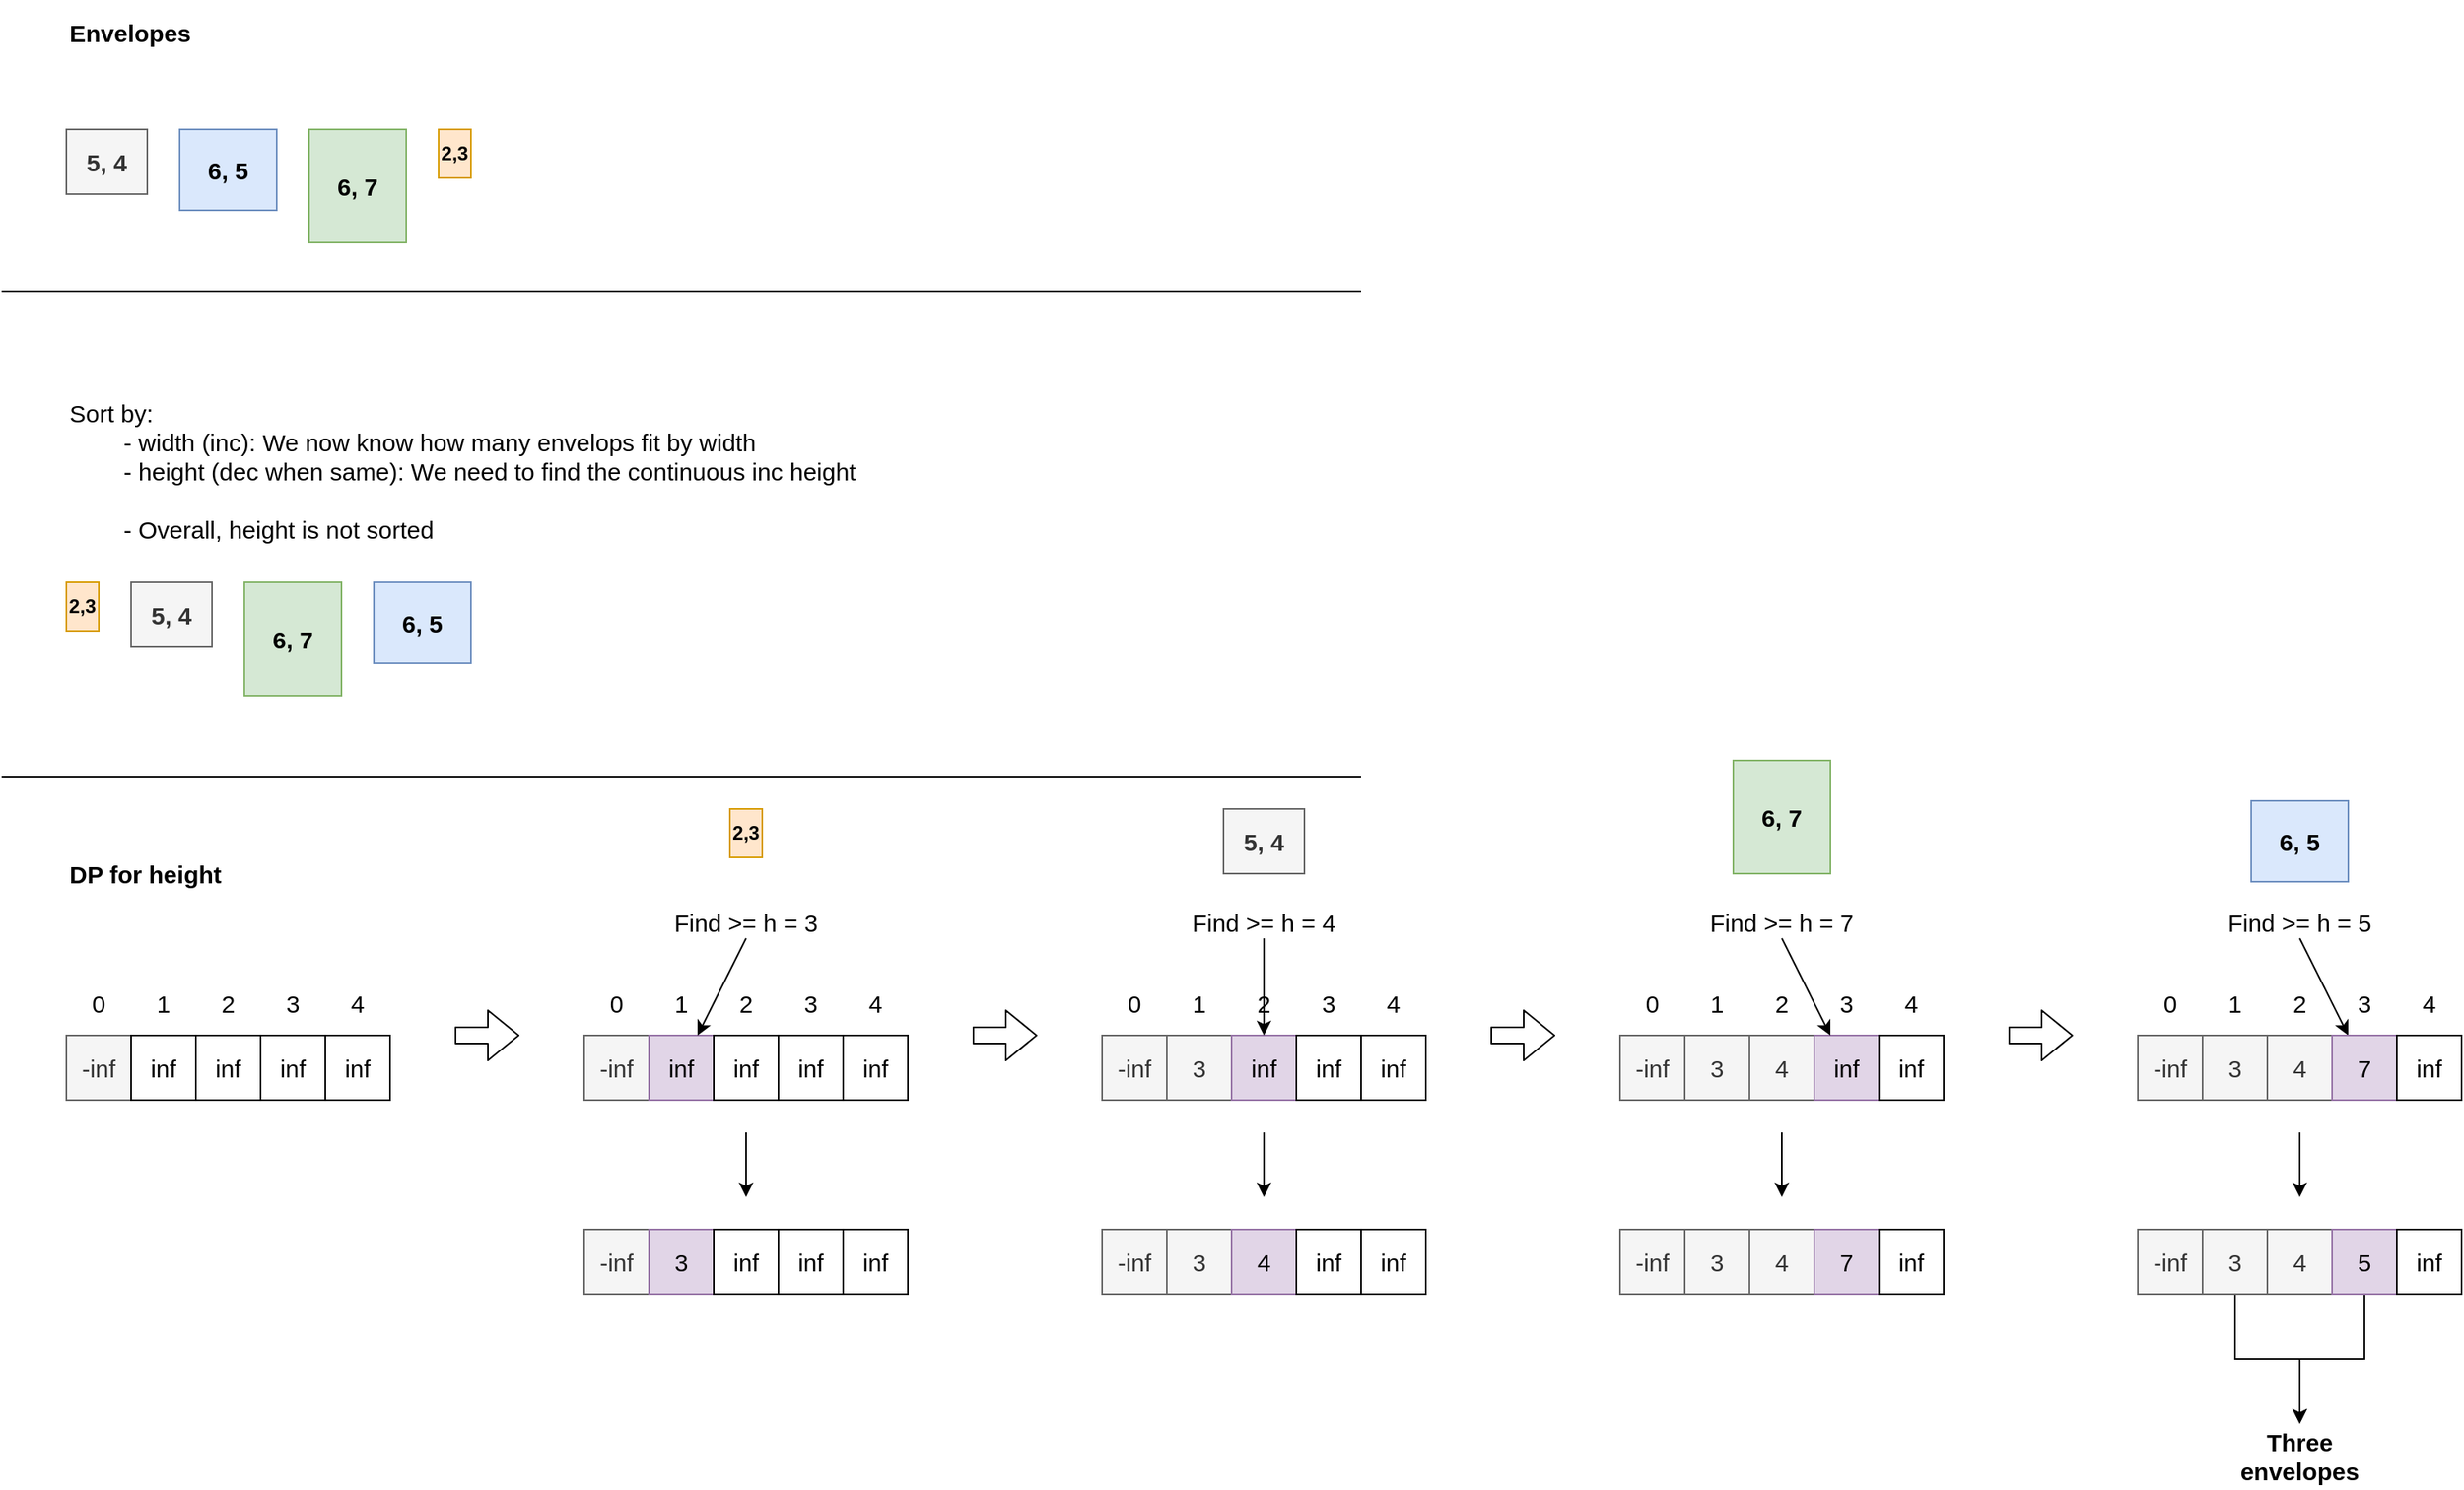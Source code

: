 <mxfile version="15.2.5" type="device" pages="2"><diagram id="iqlsFCAQa-aHsy6jB1yA" name="correct"><mxGraphModel dx="1422" dy="805" grid="1" gridSize="10" guides="1" tooltips="1" connect="1" arrows="1" fold="1" page="1" pageScale="1" pageWidth="850" pageHeight="1100" math="0" shadow="0"><root><mxCell id="0"/><mxCell id="1" parent="0"/><mxCell id="SyknE6NPu8ECZK7MGYy3-1" value="2,3" style="rounded=0;whiteSpace=wrap;html=1;fontStyle=1;fillColor=#ffe6cc;strokeColor=#d79b00;" vertex="1" parent="1"><mxGeometry x="270" y="80" width="20" height="30" as="geometry"/></mxCell><mxCell id="SyknE6NPu8ECZK7MGYy3-2" value="5, 4" style="rounded=0;whiteSpace=wrap;html=1;fontSize=15;fontStyle=1;fillColor=#f5f5f5;strokeColor=#666666;fontColor=#333333;" vertex="1" parent="1"><mxGeometry x="40" y="80" width="50" height="40" as="geometry"/></mxCell><mxCell id="SyknE6NPu8ECZK7MGYy3-3" value="6, 7" style="rounded=0;whiteSpace=wrap;html=1;fontSize=15;fontStyle=1;fillColor=#d5e8d4;strokeColor=#82b366;" vertex="1" parent="1"><mxGeometry x="190" y="80" width="60" height="70" as="geometry"/></mxCell><mxCell id="SyknE6NPu8ECZK7MGYy3-4" value="6, 5" style="rounded=0;whiteSpace=wrap;html=1;fontStyle=1;fontSize=15;fillColor=#dae8fc;strokeColor=#6c8ebf;" vertex="1" parent="1"><mxGeometry x="110" y="80" width="60" height="50" as="geometry"/></mxCell><mxCell id="SyknE6NPu8ECZK7MGYy3-5" value="Envelopes" style="text;html=1;strokeColor=none;fillColor=none;align=left;verticalAlign=middle;whiteSpace=wrap;rounded=0;fontSize=15;fontStyle=1" vertex="1" parent="1"><mxGeometry x="40" width="120" height="40" as="geometry"/></mxCell><mxCell id="SyknE6NPu8ECZK7MGYy3-7" value="2,3" style="rounded=0;whiteSpace=wrap;html=1;fontStyle=1;fillColor=#ffe6cc;strokeColor=#d79b00;" vertex="1" parent="1"><mxGeometry x="40" y="360" width="20" height="30" as="geometry"/></mxCell><mxCell id="SyknE6NPu8ECZK7MGYy3-8" value="5, 4" style="rounded=0;whiteSpace=wrap;html=1;fontSize=15;fontStyle=1;fillColor=#f5f5f5;strokeColor=#666666;fontColor=#333333;" vertex="1" parent="1"><mxGeometry x="80" y="360" width="50" height="40" as="geometry"/></mxCell><mxCell id="SyknE6NPu8ECZK7MGYy3-9" value="6, 7" style="rounded=0;whiteSpace=wrap;html=1;fontSize=15;fontStyle=1;fillColor=#d5e8d4;strokeColor=#82b366;" vertex="1" parent="1"><mxGeometry x="150" y="360" width="60" height="70" as="geometry"/></mxCell><mxCell id="SyknE6NPu8ECZK7MGYy3-10" value="6, 5" style="rounded=0;whiteSpace=wrap;html=1;fontStyle=1;fontSize=15;fillColor=#dae8fc;strokeColor=#6c8ebf;" vertex="1" parent="1"><mxGeometry x="230" y="360" width="60" height="50" as="geometry"/></mxCell><mxCell id="SyknE6NPu8ECZK7MGYy3-11" value="&lt;span style=&quot;font-weight: normal&quot;&gt;Sort by:&lt;br&gt;&lt;span style=&quot;white-space: pre&quot;&gt;&#9;&lt;/span&gt;- width (inc): We now know how many envelops fit by width&lt;br&gt;&lt;span style=&quot;white-space: pre&quot;&gt;&#9;&lt;/span&gt;- height (dec when same): We need to find the continuous inc height&lt;br&gt;&lt;br&gt;&lt;span style=&quot;white-space: pre&quot;&gt;&#9;&lt;/span&gt;- Overall, height is not sorted&lt;br&gt;&lt;/span&gt;" style="text;html=1;strokeColor=none;fillColor=none;align=left;verticalAlign=top;whiteSpace=wrap;rounded=0;fontSize=15;fontStyle=1" vertex="1" parent="1"><mxGeometry x="40" y="240" width="760" height="120" as="geometry"/></mxCell><mxCell id="SyknE6NPu8ECZK7MGYy3-12" value="-inf" style="rounded=0;whiteSpace=wrap;html=1;fontSize=15;align=center;verticalAlign=middle;fillColor=#f5f5f5;strokeColor=#666666;fontColor=#333333;" vertex="1" parent="1"><mxGeometry x="40" y="640" width="40" height="40" as="geometry"/></mxCell><mxCell id="SyknE6NPu8ECZK7MGYy3-17" value="inf" style="rounded=0;whiteSpace=wrap;html=1;fontSize=15;align=center;verticalAlign=middle;" vertex="1" parent="1"><mxGeometry x="80" y="640" width="40" height="40" as="geometry"/></mxCell><mxCell id="SyknE6NPu8ECZK7MGYy3-18" value="inf" style="rounded=0;whiteSpace=wrap;html=1;fontSize=15;align=center;verticalAlign=middle;" vertex="1" parent="1"><mxGeometry x="120" y="640" width="40" height="40" as="geometry"/></mxCell><mxCell id="SyknE6NPu8ECZK7MGYy3-19" value="inf" style="rounded=0;whiteSpace=wrap;html=1;fontSize=15;align=center;verticalAlign=middle;" vertex="1" parent="1"><mxGeometry x="160" y="640" width="40" height="40" as="geometry"/></mxCell><mxCell id="SyknE6NPu8ECZK7MGYy3-20" value="inf" style="rounded=0;whiteSpace=wrap;html=1;fontSize=15;align=center;verticalAlign=middle;" vertex="1" parent="1"><mxGeometry x="200" y="640" width="40" height="40" as="geometry"/></mxCell><mxCell id="SyknE6NPu8ECZK7MGYy3-21" value="0" style="text;html=1;strokeColor=none;fillColor=none;align=center;verticalAlign=middle;whiteSpace=wrap;rounded=0;fontSize=15;" vertex="1" parent="1"><mxGeometry x="40" y="600" width="40" height="40" as="geometry"/></mxCell><mxCell id="SyknE6NPu8ECZK7MGYy3-22" value="1" style="text;html=1;strokeColor=none;fillColor=none;align=center;verticalAlign=middle;whiteSpace=wrap;rounded=0;fontSize=15;" vertex="1" parent="1"><mxGeometry x="80" y="600" width="40" height="40" as="geometry"/></mxCell><mxCell id="SyknE6NPu8ECZK7MGYy3-23" value="2" style="text;html=1;strokeColor=none;fillColor=none;align=center;verticalAlign=middle;whiteSpace=wrap;rounded=0;fontSize=15;" vertex="1" parent="1"><mxGeometry x="120" y="600" width="40" height="40" as="geometry"/></mxCell><mxCell id="SyknE6NPu8ECZK7MGYy3-24" value="3" style="text;html=1;strokeColor=none;fillColor=none;align=center;verticalAlign=middle;whiteSpace=wrap;rounded=0;fontSize=15;" vertex="1" parent="1"><mxGeometry x="160" y="600" width="40" height="40" as="geometry"/></mxCell><mxCell id="SyknE6NPu8ECZK7MGYy3-25" value="4" style="text;html=1;strokeColor=none;fillColor=none;align=center;verticalAlign=middle;whiteSpace=wrap;rounded=0;fontSize=15;" vertex="1" parent="1"><mxGeometry x="200" y="600" width="40" height="40" as="geometry"/></mxCell><mxCell id="SyknE6NPu8ECZK7MGYy3-26" value="DP for height" style="text;html=1;strokeColor=none;fillColor=none;align=left;verticalAlign=middle;whiteSpace=wrap;rounded=0;fontSize=15;fontStyle=1" vertex="1" parent="1"><mxGeometry x="40" y="520" width="120" height="40" as="geometry"/></mxCell><mxCell id="SyknE6NPu8ECZK7MGYy3-27" value="" style="endArrow=none;html=1;fontSize=15;" edge="1" parent="1"><mxGeometry width="50" height="50" relative="1" as="geometry"><mxPoint y="180" as="sourcePoint"/><mxPoint x="840" y="180" as="targetPoint"/></mxGeometry></mxCell><mxCell id="SyknE6NPu8ECZK7MGYy3-28" value="" style="endArrow=none;html=1;fontSize=15;" edge="1" parent="1"><mxGeometry width="50" height="50" relative="1" as="geometry"><mxPoint y="480" as="sourcePoint"/><mxPoint x="840" y="480" as="targetPoint"/></mxGeometry></mxCell><mxCell id="SyknE6NPu8ECZK7MGYy3-29" value="" style="shape=flexArrow;endArrow=classic;html=1;fontSize=15;" edge="1" parent="1"><mxGeometry width="50" height="50" relative="1" as="geometry"><mxPoint x="280" y="640" as="sourcePoint"/><mxPoint x="320" y="640" as="targetPoint"/></mxGeometry></mxCell><mxCell id="SyknE6NPu8ECZK7MGYy3-30" value="-inf" style="rounded=0;whiteSpace=wrap;html=1;fontSize=15;align=center;verticalAlign=middle;fillColor=#f5f5f5;strokeColor=#666666;fontColor=#333333;" vertex="1" parent="1"><mxGeometry x="360" y="640" width="40" height="40" as="geometry"/></mxCell><mxCell id="SyknE6NPu8ECZK7MGYy3-31" value="inf" style="rounded=0;whiteSpace=wrap;html=1;fontSize=15;align=center;verticalAlign=middle;fillColor=#e1d5e7;strokeColor=#9673a6;" vertex="1" parent="1"><mxGeometry x="400" y="640" width="40" height="40" as="geometry"/></mxCell><mxCell id="SyknE6NPu8ECZK7MGYy3-32" value="inf" style="rounded=0;whiteSpace=wrap;html=1;fontSize=15;align=center;verticalAlign=middle;" vertex="1" parent="1"><mxGeometry x="440" y="640" width="40" height="40" as="geometry"/></mxCell><mxCell id="SyknE6NPu8ECZK7MGYy3-33" value="inf" style="rounded=0;whiteSpace=wrap;html=1;fontSize=15;align=center;verticalAlign=middle;" vertex="1" parent="1"><mxGeometry x="480" y="640" width="40" height="40" as="geometry"/></mxCell><mxCell id="SyknE6NPu8ECZK7MGYy3-34" value="inf" style="rounded=0;whiteSpace=wrap;html=1;fontSize=15;align=center;verticalAlign=middle;" vertex="1" parent="1"><mxGeometry x="520" y="640" width="40" height="40" as="geometry"/></mxCell><mxCell id="SyknE6NPu8ECZK7MGYy3-35" value="0" style="text;html=1;strokeColor=none;fillColor=none;align=center;verticalAlign=middle;whiteSpace=wrap;rounded=0;fontSize=15;" vertex="1" parent="1"><mxGeometry x="360" y="600" width="40" height="40" as="geometry"/></mxCell><mxCell id="SyknE6NPu8ECZK7MGYy3-36" value="1" style="text;html=1;strokeColor=none;fillColor=none;align=center;verticalAlign=middle;whiteSpace=wrap;rounded=0;fontSize=15;" vertex="1" parent="1"><mxGeometry x="400" y="600" width="40" height="40" as="geometry"/></mxCell><mxCell id="SyknE6NPu8ECZK7MGYy3-37" value="2" style="text;html=1;strokeColor=none;fillColor=none;align=center;verticalAlign=middle;whiteSpace=wrap;rounded=0;fontSize=15;" vertex="1" parent="1"><mxGeometry x="440" y="600" width="40" height="40" as="geometry"/></mxCell><mxCell id="SyknE6NPu8ECZK7MGYy3-38" value="3" style="text;html=1;strokeColor=none;fillColor=none;align=center;verticalAlign=middle;whiteSpace=wrap;rounded=0;fontSize=15;" vertex="1" parent="1"><mxGeometry x="480" y="600" width="40" height="40" as="geometry"/></mxCell><mxCell id="SyknE6NPu8ECZK7MGYy3-39" value="4" style="text;html=1;strokeColor=none;fillColor=none;align=center;verticalAlign=middle;whiteSpace=wrap;rounded=0;fontSize=15;" vertex="1" parent="1"><mxGeometry x="520" y="600" width="40" height="40" as="geometry"/></mxCell><mxCell id="SyknE6NPu8ECZK7MGYy3-40" value="2,3" style="rounded=0;whiteSpace=wrap;html=1;fontStyle=1;fillColor=#ffe6cc;strokeColor=#d79b00;" vertex="1" parent="1"><mxGeometry x="450" y="500" width="20" height="30" as="geometry"/></mxCell><mxCell id="SyknE6NPu8ECZK7MGYy3-41" value="Find &amp;gt;= h = 3" style="text;html=1;strokeColor=none;fillColor=none;align=center;verticalAlign=middle;whiteSpace=wrap;rounded=0;fontSize=15;" vertex="1" parent="1"><mxGeometry x="400" y="560" width="120" height="20" as="geometry"/></mxCell><mxCell id="SyknE6NPu8ECZK7MGYy3-42" value="" style="endArrow=classic;html=1;fontSize=15;exitX=0.5;exitY=1;exitDx=0;exitDy=0;" edge="1" parent="1" source="SyknE6NPu8ECZK7MGYy3-41" target="SyknE6NPu8ECZK7MGYy3-31"><mxGeometry width="50" height="50" relative="1" as="geometry"><mxPoint x="560" y="570" as="sourcePoint"/><mxPoint x="610" y="520" as="targetPoint"/></mxGeometry></mxCell><mxCell id="SyknE6NPu8ECZK7MGYy3-43" value="" style="shape=flexArrow;endArrow=classic;html=1;fontSize=15;" edge="1" parent="1"><mxGeometry width="50" height="50" relative="1" as="geometry"><mxPoint x="600" y="640" as="sourcePoint"/><mxPoint x="640" y="640" as="targetPoint"/></mxGeometry></mxCell><mxCell id="SyknE6NPu8ECZK7MGYy3-44" value="-inf" style="rounded=0;whiteSpace=wrap;html=1;fontSize=15;align=center;verticalAlign=middle;fillColor=#f5f5f5;strokeColor=#666666;fontColor=#333333;" vertex="1" parent="1"><mxGeometry x="680" y="640" width="40" height="40" as="geometry"/></mxCell><mxCell id="SyknE6NPu8ECZK7MGYy3-45" value="3" style="rounded=0;whiteSpace=wrap;html=1;fontSize=15;align=center;verticalAlign=middle;fillColor=#f5f5f5;strokeColor=#666666;fontColor=#333333;" vertex="1" parent="1"><mxGeometry x="720" y="640" width="40" height="40" as="geometry"/></mxCell><mxCell id="SyknE6NPu8ECZK7MGYy3-46" value="inf" style="rounded=0;whiteSpace=wrap;html=1;fontSize=15;align=center;verticalAlign=middle;fillColor=#e1d5e7;strokeColor=#9673a6;" vertex="1" parent="1"><mxGeometry x="760" y="640" width="40" height="40" as="geometry"/></mxCell><mxCell id="SyknE6NPu8ECZK7MGYy3-47" value="inf" style="rounded=0;whiteSpace=wrap;html=1;fontSize=15;align=center;verticalAlign=middle;" vertex="1" parent="1"><mxGeometry x="800" y="640" width="40" height="40" as="geometry"/></mxCell><mxCell id="SyknE6NPu8ECZK7MGYy3-48" value="inf" style="rounded=0;whiteSpace=wrap;html=1;fontSize=15;align=center;verticalAlign=middle;" vertex="1" parent="1"><mxGeometry x="840" y="640" width="40" height="40" as="geometry"/></mxCell><mxCell id="SyknE6NPu8ECZK7MGYy3-49" value="0" style="text;html=1;strokeColor=none;fillColor=none;align=center;verticalAlign=middle;whiteSpace=wrap;rounded=0;fontSize=15;" vertex="1" parent="1"><mxGeometry x="680" y="600" width="40" height="40" as="geometry"/></mxCell><mxCell id="SyknE6NPu8ECZK7MGYy3-50" value="1" style="text;html=1;strokeColor=none;fillColor=none;align=center;verticalAlign=middle;whiteSpace=wrap;rounded=0;fontSize=15;" vertex="1" parent="1"><mxGeometry x="720" y="600" width="40" height="40" as="geometry"/></mxCell><mxCell id="SyknE6NPu8ECZK7MGYy3-51" value="2" style="text;html=1;strokeColor=none;fillColor=none;align=center;verticalAlign=middle;whiteSpace=wrap;rounded=0;fontSize=15;" vertex="1" parent="1"><mxGeometry x="760" y="600" width="40" height="40" as="geometry"/></mxCell><mxCell id="SyknE6NPu8ECZK7MGYy3-52" value="3" style="text;html=1;strokeColor=none;fillColor=none;align=center;verticalAlign=middle;whiteSpace=wrap;rounded=0;fontSize=15;" vertex="1" parent="1"><mxGeometry x="800" y="600" width="40" height="40" as="geometry"/></mxCell><mxCell id="SyknE6NPu8ECZK7MGYy3-53" value="4" style="text;html=1;strokeColor=none;fillColor=none;align=center;verticalAlign=middle;whiteSpace=wrap;rounded=0;fontSize=15;" vertex="1" parent="1"><mxGeometry x="840" y="600" width="40" height="40" as="geometry"/></mxCell><mxCell id="SyknE6NPu8ECZK7MGYy3-55" value="Find &amp;gt;= h = 4" style="text;html=1;strokeColor=none;fillColor=none;align=center;verticalAlign=middle;whiteSpace=wrap;rounded=0;fontSize=15;" vertex="1" parent="1"><mxGeometry x="720" y="560" width="120" height="20" as="geometry"/></mxCell><mxCell id="SyknE6NPu8ECZK7MGYy3-56" value="" style="endArrow=classic;html=1;fontSize=15;exitX=0.5;exitY=1;exitDx=0;exitDy=0;" edge="1" parent="1" source="SyknE6NPu8ECZK7MGYy3-55" target="SyknE6NPu8ECZK7MGYy3-46"><mxGeometry width="50" height="50" relative="1" as="geometry"><mxPoint x="880" y="570" as="sourcePoint"/><mxPoint x="930" y="520" as="targetPoint"/></mxGeometry></mxCell><mxCell id="SyknE6NPu8ECZK7MGYy3-57" value="5, 4" style="rounded=0;whiteSpace=wrap;html=1;fontSize=15;fontStyle=1;fillColor=#f5f5f5;strokeColor=#666666;fontColor=#333333;" vertex="1" parent="1"><mxGeometry x="755" y="500" width="50" height="40" as="geometry"/></mxCell><mxCell id="SyknE6NPu8ECZK7MGYy3-58" value="-inf" style="rounded=0;whiteSpace=wrap;html=1;fontSize=15;align=center;verticalAlign=middle;fillColor=#f5f5f5;strokeColor=#666666;fontColor=#333333;" vertex="1" parent="1"><mxGeometry x="360" y="760" width="40" height="40" as="geometry"/></mxCell><mxCell id="SyknE6NPu8ECZK7MGYy3-59" value="3" style="rounded=0;whiteSpace=wrap;html=1;fontSize=15;align=center;verticalAlign=middle;fillColor=#e1d5e7;strokeColor=#9673a6;" vertex="1" parent="1"><mxGeometry x="400" y="760" width="40" height="40" as="geometry"/></mxCell><mxCell id="SyknE6NPu8ECZK7MGYy3-60" value="inf" style="rounded=0;whiteSpace=wrap;html=1;fontSize=15;align=center;verticalAlign=middle;" vertex="1" parent="1"><mxGeometry x="440" y="760" width="40" height="40" as="geometry"/></mxCell><mxCell id="SyknE6NPu8ECZK7MGYy3-61" value="inf" style="rounded=0;whiteSpace=wrap;html=1;fontSize=15;align=center;verticalAlign=middle;" vertex="1" parent="1"><mxGeometry x="480" y="760" width="40" height="40" as="geometry"/></mxCell><mxCell id="SyknE6NPu8ECZK7MGYy3-62" value="inf" style="rounded=0;whiteSpace=wrap;html=1;fontSize=15;align=center;verticalAlign=middle;" vertex="1" parent="1"><mxGeometry x="520" y="760" width="40" height="40" as="geometry"/></mxCell><mxCell id="SyknE6NPu8ECZK7MGYy3-63" value="" style="endArrow=classic;html=1;fontSize=15;" edge="1" parent="1"><mxGeometry width="50" height="50" relative="1" as="geometry"><mxPoint x="460" y="700" as="sourcePoint"/><mxPoint x="460" y="740" as="targetPoint"/></mxGeometry></mxCell><mxCell id="SyknE6NPu8ECZK7MGYy3-64" value="-inf" style="rounded=0;whiteSpace=wrap;html=1;fontSize=15;align=center;verticalAlign=middle;fillColor=#f5f5f5;strokeColor=#666666;fontColor=#333333;" vertex="1" parent="1"><mxGeometry x="680" y="760" width="40" height="40" as="geometry"/></mxCell><mxCell id="SyknE6NPu8ECZK7MGYy3-65" value="3" style="rounded=0;whiteSpace=wrap;html=1;fontSize=15;align=center;verticalAlign=middle;fillColor=#f5f5f5;strokeColor=#666666;fontColor=#333333;" vertex="1" parent="1"><mxGeometry x="720" y="760" width="40" height="40" as="geometry"/></mxCell><mxCell id="SyknE6NPu8ECZK7MGYy3-66" value="4" style="rounded=0;whiteSpace=wrap;html=1;fontSize=15;align=center;verticalAlign=middle;fillColor=#e1d5e7;strokeColor=#9673a6;" vertex="1" parent="1"><mxGeometry x="760" y="760" width="40" height="40" as="geometry"/></mxCell><mxCell id="SyknE6NPu8ECZK7MGYy3-67" value="inf" style="rounded=0;whiteSpace=wrap;html=1;fontSize=15;align=center;verticalAlign=middle;" vertex="1" parent="1"><mxGeometry x="800" y="760" width="40" height="40" as="geometry"/></mxCell><mxCell id="SyknE6NPu8ECZK7MGYy3-68" value="inf" style="rounded=0;whiteSpace=wrap;html=1;fontSize=15;align=center;verticalAlign=middle;" vertex="1" parent="1"><mxGeometry x="840" y="760" width="40" height="40" as="geometry"/></mxCell><mxCell id="SyknE6NPu8ECZK7MGYy3-69" value="" style="endArrow=classic;html=1;fontSize=15;" edge="1" parent="1"><mxGeometry width="50" height="50" relative="1" as="geometry"><mxPoint x="780" y="700" as="sourcePoint"/><mxPoint x="780" y="740" as="targetPoint"/></mxGeometry></mxCell><mxCell id="SyknE6NPu8ECZK7MGYy3-70" value="" style="shape=flexArrow;endArrow=classic;html=1;fontSize=15;" edge="1" parent="1"><mxGeometry width="50" height="50" relative="1" as="geometry"><mxPoint x="920" y="640" as="sourcePoint"/><mxPoint x="960" y="640" as="targetPoint"/></mxGeometry></mxCell><mxCell id="SyknE6NPu8ECZK7MGYy3-71" value="-inf" style="rounded=0;whiteSpace=wrap;html=1;fontSize=15;align=center;verticalAlign=middle;fillColor=#f5f5f5;strokeColor=#666666;fontColor=#333333;" vertex="1" parent="1"><mxGeometry x="1000" y="640" width="40" height="40" as="geometry"/></mxCell><mxCell id="SyknE6NPu8ECZK7MGYy3-72" value="3" style="rounded=0;whiteSpace=wrap;html=1;fontSize=15;align=center;verticalAlign=middle;fillColor=#f5f5f5;strokeColor=#666666;fontColor=#333333;" vertex="1" parent="1"><mxGeometry x="1040" y="640" width="40" height="40" as="geometry"/></mxCell><mxCell id="SyknE6NPu8ECZK7MGYy3-73" value="4" style="rounded=0;whiteSpace=wrap;html=1;fontSize=15;align=center;verticalAlign=middle;fillColor=#f5f5f5;strokeColor=#666666;fontColor=#333333;" vertex="1" parent="1"><mxGeometry x="1080" y="640" width="40" height="40" as="geometry"/></mxCell><mxCell id="SyknE6NPu8ECZK7MGYy3-74" value="inf" style="rounded=0;whiteSpace=wrap;html=1;fontSize=15;align=center;verticalAlign=middle;fillColor=#e1d5e7;strokeColor=#9673a6;" vertex="1" parent="1"><mxGeometry x="1120" y="640" width="40" height="40" as="geometry"/></mxCell><mxCell id="SyknE6NPu8ECZK7MGYy3-75" value="inf" style="rounded=0;whiteSpace=wrap;html=1;fontSize=15;align=center;verticalAlign=middle;" vertex="1" parent="1"><mxGeometry x="1160" y="640" width="40" height="40" as="geometry"/></mxCell><mxCell id="SyknE6NPu8ECZK7MGYy3-76" value="0" style="text;html=1;strokeColor=none;fillColor=none;align=center;verticalAlign=middle;whiteSpace=wrap;rounded=0;fontSize=15;" vertex="1" parent="1"><mxGeometry x="1000" y="600" width="40" height="40" as="geometry"/></mxCell><mxCell id="SyknE6NPu8ECZK7MGYy3-77" value="1" style="text;html=1;strokeColor=none;fillColor=none;align=center;verticalAlign=middle;whiteSpace=wrap;rounded=0;fontSize=15;" vertex="1" parent="1"><mxGeometry x="1040" y="600" width="40" height="40" as="geometry"/></mxCell><mxCell id="SyknE6NPu8ECZK7MGYy3-78" value="2" style="text;html=1;strokeColor=none;fillColor=none;align=center;verticalAlign=middle;whiteSpace=wrap;rounded=0;fontSize=15;" vertex="1" parent="1"><mxGeometry x="1080" y="600" width="40" height="40" as="geometry"/></mxCell><mxCell id="SyknE6NPu8ECZK7MGYy3-79" value="3" style="text;html=1;strokeColor=none;fillColor=none;align=center;verticalAlign=middle;whiteSpace=wrap;rounded=0;fontSize=15;" vertex="1" parent="1"><mxGeometry x="1120" y="600" width="40" height="40" as="geometry"/></mxCell><mxCell id="SyknE6NPu8ECZK7MGYy3-80" value="4" style="text;html=1;strokeColor=none;fillColor=none;align=center;verticalAlign=middle;whiteSpace=wrap;rounded=0;fontSize=15;" vertex="1" parent="1"><mxGeometry x="1160" y="600" width="40" height="40" as="geometry"/></mxCell><mxCell id="SyknE6NPu8ECZK7MGYy3-81" value="Find &amp;gt;= h = 7" style="text;html=1;strokeColor=none;fillColor=none;align=center;verticalAlign=middle;whiteSpace=wrap;rounded=0;fontSize=15;" vertex="1" parent="1"><mxGeometry x="1040" y="560" width="120" height="20" as="geometry"/></mxCell><mxCell id="SyknE6NPu8ECZK7MGYy3-82" value="" style="endArrow=classic;html=1;fontSize=15;exitX=0.5;exitY=1;exitDx=0;exitDy=0;" edge="1" parent="1" source="SyknE6NPu8ECZK7MGYy3-81" target="SyknE6NPu8ECZK7MGYy3-74"><mxGeometry width="50" height="50" relative="1" as="geometry"><mxPoint x="1200" y="570" as="sourcePoint"/><mxPoint x="1250" y="520" as="targetPoint"/></mxGeometry></mxCell><mxCell id="SyknE6NPu8ECZK7MGYy3-84" value="-inf" style="rounded=0;whiteSpace=wrap;html=1;fontSize=15;align=center;verticalAlign=middle;fillColor=#f5f5f5;strokeColor=#666666;fontColor=#333333;" vertex="1" parent="1"><mxGeometry x="1000" y="760" width="40" height="40" as="geometry"/></mxCell><mxCell id="SyknE6NPu8ECZK7MGYy3-85" value="3" style="rounded=0;whiteSpace=wrap;html=1;fontSize=15;align=center;verticalAlign=middle;fillColor=#f5f5f5;strokeColor=#666666;fontColor=#333333;" vertex="1" parent="1"><mxGeometry x="1040" y="760" width="40" height="40" as="geometry"/></mxCell><mxCell id="SyknE6NPu8ECZK7MGYy3-86" value="4" style="rounded=0;whiteSpace=wrap;html=1;fontSize=15;align=center;verticalAlign=middle;fillColor=#f5f5f5;strokeColor=#666666;fontColor=#333333;" vertex="1" parent="1"><mxGeometry x="1080" y="760" width="40" height="40" as="geometry"/></mxCell><mxCell id="SyknE6NPu8ECZK7MGYy3-87" value="7" style="rounded=0;whiteSpace=wrap;html=1;fontSize=15;align=center;verticalAlign=middle;fillColor=#e1d5e7;strokeColor=#9673a6;" vertex="1" parent="1"><mxGeometry x="1120" y="760" width="40" height="40" as="geometry"/></mxCell><mxCell id="SyknE6NPu8ECZK7MGYy3-88" value="inf" style="rounded=0;whiteSpace=wrap;html=1;fontSize=15;align=center;verticalAlign=middle;" vertex="1" parent="1"><mxGeometry x="1160" y="760" width="40" height="40" as="geometry"/></mxCell><mxCell id="SyknE6NPu8ECZK7MGYy3-89" value="" style="endArrow=classic;html=1;fontSize=15;" edge="1" parent="1"><mxGeometry width="50" height="50" relative="1" as="geometry"><mxPoint x="1100" y="700" as="sourcePoint"/><mxPoint x="1100" y="740" as="targetPoint"/></mxGeometry></mxCell><mxCell id="SyknE6NPu8ECZK7MGYy3-90" value="6, 7" style="rounded=0;whiteSpace=wrap;html=1;fontSize=15;fontStyle=1;fillColor=#d5e8d4;strokeColor=#82b366;" vertex="1" parent="1"><mxGeometry x="1070" y="470" width="60" height="70" as="geometry"/></mxCell><mxCell id="SyknE6NPu8ECZK7MGYy3-91" value="" style="shape=flexArrow;endArrow=classic;html=1;fontSize=15;" edge="1" parent="1"><mxGeometry width="50" height="50" relative="1" as="geometry"><mxPoint x="1240" y="640" as="sourcePoint"/><mxPoint x="1280" y="640" as="targetPoint"/></mxGeometry></mxCell><mxCell id="SyknE6NPu8ECZK7MGYy3-97" value="0" style="text;html=1;strokeColor=none;fillColor=none;align=center;verticalAlign=middle;whiteSpace=wrap;rounded=0;fontSize=15;" vertex="1" parent="1"><mxGeometry x="1320" y="600" width="40" height="40" as="geometry"/></mxCell><mxCell id="SyknE6NPu8ECZK7MGYy3-98" value="1" style="text;html=1;strokeColor=none;fillColor=none;align=center;verticalAlign=middle;whiteSpace=wrap;rounded=0;fontSize=15;" vertex="1" parent="1"><mxGeometry x="1360" y="600" width="40" height="40" as="geometry"/></mxCell><mxCell id="SyknE6NPu8ECZK7MGYy3-99" value="2" style="text;html=1;strokeColor=none;fillColor=none;align=center;verticalAlign=middle;whiteSpace=wrap;rounded=0;fontSize=15;" vertex="1" parent="1"><mxGeometry x="1400" y="600" width="40" height="40" as="geometry"/></mxCell><mxCell id="SyknE6NPu8ECZK7MGYy3-100" value="3" style="text;html=1;strokeColor=none;fillColor=none;align=center;verticalAlign=middle;whiteSpace=wrap;rounded=0;fontSize=15;" vertex="1" parent="1"><mxGeometry x="1440" y="600" width="40" height="40" as="geometry"/></mxCell><mxCell id="SyknE6NPu8ECZK7MGYy3-101" value="4" style="text;html=1;strokeColor=none;fillColor=none;align=center;verticalAlign=middle;whiteSpace=wrap;rounded=0;fontSize=15;" vertex="1" parent="1"><mxGeometry x="1480" y="600" width="40" height="40" as="geometry"/></mxCell><mxCell id="SyknE6NPu8ECZK7MGYy3-102" value="Find &amp;gt;= h = 5" style="text;html=1;strokeColor=none;fillColor=none;align=center;verticalAlign=middle;whiteSpace=wrap;rounded=0;fontSize=15;" vertex="1" parent="1"><mxGeometry x="1360" y="560" width="120" height="20" as="geometry"/></mxCell><mxCell id="SyknE6NPu8ECZK7MGYy3-103" value="" style="endArrow=classic;html=1;fontSize=15;exitX=0.5;exitY=1;exitDx=0;exitDy=0;" edge="1" parent="1" source="SyknE6NPu8ECZK7MGYy3-102" target="TwAwZr4jldYspK0DP4gW-4"><mxGeometry width="50" height="50" relative="1" as="geometry"><mxPoint x="1520" y="570" as="sourcePoint"/><mxPoint x="1420" y="640" as="targetPoint"/></mxGeometry></mxCell><mxCell id="SyknE6NPu8ECZK7MGYy3-104" value="-inf" style="rounded=0;whiteSpace=wrap;html=1;fontSize=15;align=center;verticalAlign=middle;fillColor=#f5f5f5;strokeColor=#666666;fontColor=#333333;" vertex="1" parent="1"><mxGeometry x="1320" y="760" width="40" height="40" as="geometry"/></mxCell><mxCell id="399mAf1zJIwxAldc5lYe-8" style="edgeStyle=orthogonalEdgeStyle;rounded=0;orthogonalLoop=1;jettySize=auto;html=1;fontSize=15;" edge="1" parent="1" source="SyknE6NPu8ECZK7MGYy3-105" target="399mAf1zJIwxAldc5lYe-6"><mxGeometry relative="1" as="geometry"/></mxCell><mxCell id="SyknE6NPu8ECZK7MGYy3-105" value="3" style="rounded=0;whiteSpace=wrap;html=1;fontSize=15;align=center;verticalAlign=middle;fillColor=#f5f5f5;strokeColor=#666666;fontColor=#333333;" vertex="1" parent="1"><mxGeometry x="1360" y="760" width="40" height="40" as="geometry"/></mxCell><mxCell id="SyknE6NPu8ECZK7MGYy3-106" value="4" style="rounded=0;whiteSpace=wrap;html=1;fontSize=15;align=center;verticalAlign=middle;fillColor=#f5f5f5;strokeColor=#666666;fontColor=#333333;" vertex="1" parent="1"><mxGeometry x="1400" y="760" width="40" height="40" as="geometry"/></mxCell><mxCell id="399mAf1zJIwxAldc5lYe-7" style="edgeStyle=orthogonalEdgeStyle;rounded=0;orthogonalLoop=1;jettySize=auto;html=1;fontSize=15;" edge="1" parent="1" source="SyknE6NPu8ECZK7MGYy3-107" target="399mAf1zJIwxAldc5lYe-6"><mxGeometry relative="1" as="geometry"/></mxCell><mxCell id="SyknE6NPu8ECZK7MGYy3-107" value="5" style="rounded=0;whiteSpace=wrap;html=1;fontSize=15;align=center;verticalAlign=middle;fillColor=#e1d5e7;strokeColor=#9673a6;" vertex="1" parent="1"><mxGeometry x="1440" y="760" width="40" height="40" as="geometry"/></mxCell><mxCell id="SyknE6NPu8ECZK7MGYy3-108" value="inf" style="rounded=0;whiteSpace=wrap;html=1;fontSize=15;align=center;verticalAlign=middle;" vertex="1" parent="1"><mxGeometry x="1480" y="760" width="40" height="40" as="geometry"/></mxCell><mxCell id="SyknE6NPu8ECZK7MGYy3-109" value="" style="endArrow=classic;html=1;fontSize=15;" edge="1" parent="1"><mxGeometry width="50" height="50" relative="1" as="geometry"><mxPoint x="1420" y="700" as="sourcePoint"/><mxPoint x="1420" y="740" as="targetPoint"/></mxGeometry></mxCell><mxCell id="SyknE6NPu8ECZK7MGYy3-111" value="6, 5" style="rounded=0;whiteSpace=wrap;html=1;fontStyle=1;fontSize=15;fillColor=#dae8fc;strokeColor=#6c8ebf;" vertex="1" parent="1"><mxGeometry x="1390" y="495" width="60" height="50" as="geometry"/></mxCell><mxCell id="TwAwZr4jldYspK0DP4gW-1" value="-inf" style="rounded=0;whiteSpace=wrap;html=1;fontSize=15;align=center;verticalAlign=middle;fillColor=#f5f5f5;strokeColor=#666666;fontColor=#333333;" vertex="1" parent="1"><mxGeometry x="1320" y="640" width="40" height="40" as="geometry"/></mxCell><mxCell id="TwAwZr4jldYspK0DP4gW-2" value="3" style="rounded=0;whiteSpace=wrap;html=1;fontSize=15;align=center;verticalAlign=middle;fillColor=#f5f5f5;strokeColor=#666666;fontColor=#333333;" vertex="1" parent="1"><mxGeometry x="1360" y="640" width="40" height="40" as="geometry"/></mxCell><mxCell id="TwAwZr4jldYspK0DP4gW-3" value="4" style="rounded=0;whiteSpace=wrap;html=1;fontSize=15;align=center;verticalAlign=middle;fillColor=#f5f5f5;strokeColor=#666666;fontColor=#333333;" vertex="1" parent="1"><mxGeometry x="1400" y="640" width="40" height="40" as="geometry"/></mxCell><mxCell id="TwAwZr4jldYspK0DP4gW-4" value="7" style="rounded=0;whiteSpace=wrap;html=1;fontSize=15;align=center;verticalAlign=middle;fillColor=#e1d5e7;strokeColor=#9673a6;" vertex="1" parent="1"><mxGeometry x="1440" y="640" width="40" height="40" as="geometry"/></mxCell><mxCell id="TwAwZr4jldYspK0DP4gW-5" value="inf" style="rounded=0;whiteSpace=wrap;html=1;fontSize=15;align=center;verticalAlign=middle;" vertex="1" parent="1"><mxGeometry x="1480" y="640" width="40" height="40" as="geometry"/></mxCell><mxCell id="399mAf1zJIwxAldc5lYe-6" value="Three envelopes" style="text;html=1;strokeColor=none;fillColor=none;align=center;verticalAlign=middle;whiteSpace=wrap;rounded=0;fontSize=15;fontStyle=1" vertex="1" parent="1"><mxGeometry x="1360" y="880" width="120" height="40" as="geometry"/></mxCell></root></mxGraphModel></diagram><diagram id="YtS_HajGI1fqBjdeFBow" name="incorrect"><mxGraphModel dx="1422" dy="805" grid="1" gridSize="10" guides="1" tooltips="1" connect="1" arrows="1" fold="1" page="1" pageScale="1" pageWidth="850" pageHeight="1100" math="0" shadow="0"><root><mxCell id="cWkMwnoiRXN8Zj-Kbped-0"/><mxCell id="cWkMwnoiRXN8Zj-Kbped-1" parent="cWkMwnoiRXN8Zj-Kbped-0"/><mxCell id="cWkMwnoiRXN8Zj-Kbped-2" value="2,3" style="rounded=0;whiteSpace=wrap;html=1;fontStyle=1;fillColor=#ffe6cc;strokeColor=#d79b00;" vertex="1" parent="cWkMwnoiRXN8Zj-Kbped-1"><mxGeometry x="270" y="80" width="20" height="30" as="geometry"/></mxCell><mxCell id="cWkMwnoiRXN8Zj-Kbped-3" value="5, 4" style="rounded=0;whiteSpace=wrap;html=1;fontSize=15;fontStyle=1;fillColor=#f5f5f5;strokeColor=#666666;fontColor=#333333;" vertex="1" parent="cWkMwnoiRXN8Zj-Kbped-1"><mxGeometry x="40" y="80" width="50" height="40" as="geometry"/></mxCell><mxCell id="cWkMwnoiRXN8Zj-Kbped-4" value="6, 7" style="rounded=0;whiteSpace=wrap;html=1;fontSize=15;fontStyle=1;fillColor=#d5e8d4;strokeColor=#82b366;" vertex="1" parent="cWkMwnoiRXN8Zj-Kbped-1"><mxGeometry x="190" y="80" width="60" height="70" as="geometry"/></mxCell><mxCell id="cWkMwnoiRXN8Zj-Kbped-5" value="6, 5" style="rounded=0;whiteSpace=wrap;html=1;fontStyle=1;fontSize=15;fillColor=#dae8fc;strokeColor=#6c8ebf;" vertex="1" parent="cWkMwnoiRXN8Zj-Kbped-1"><mxGeometry x="110" y="80" width="60" height="50" as="geometry"/></mxCell><mxCell id="cWkMwnoiRXN8Zj-Kbped-6" value="Envelopes" style="text;html=1;strokeColor=none;fillColor=none;align=left;verticalAlign=middle;whiteSpace=wrap;rounded=0;fontSize=15;fontStyle=1" vertex="1" parent="cWkMwnoiRXN8Zj-Kbped-1"><mxGeometry x="40" width="120" height="40" as="geometry"/></mxCell><mxCell id="cWkMwnoiRXN8Zj-Kbped-7" value="2,3" style="rounded=0;whiteSpace=wrap;html=1;fontStyle=1;fillColor=#ffe6cc;strokeColor=#d79b00;" vertex="1" parent="cWkMwnoiRXN8Zj-Kbped-1"><mxGeometry x="40" y="360" width="20" height="30" as="geometry"/></mxCell><mxCell id="cWkMwnoiRXN8Zj-Kbped-8" value="5, 4" style="rounded=0;whiteSpace=wrap;html=1;fontSize=15;fontStyle=1;fillColor=#f5f5f5;strokeColor=#666666;fontColor=#333333;" vertex="1" parent="cWkMwnoiRXN8Zj-Kbped-1"><mxGeometry x="80" y="360" width="50" height="40" as="geometry"/></mxCell><mxCell id="cWkMwnoiRXN8Zj-Kbped-9" value="6, 7" style="rounded=0;whiteSpace=wrap;html=1;fontSize=15;fontStyle=1;fillColor=#d5e8d4;strokeColor=#82b366;" vertex="1" parent="cWkMwnoiRXN8Zj-Kbped-1"><mxGeometry x="230" y="360" width="60" height="70" as="geometry"/></mxCell><mxCell id="cWkMwnoiRXN8Zj-Kbped-10" value="6, 5" style="rounded=0;whiteSpace=wrap;html=1;fontStyle=1;fontSize=15;fillColor=#dae8fc;strokeColor=#6c8ebf;" vertex="1" parent="cWkMwnoiRXN8Zj-Kbped-1"><mxGeometry x="150" y="360" width="60" height="50" as="geometry"/></mxCell><mxCell id="cWkMwnoiRXN8Zj-Kbped-11" value="&lt;span style=&quot;&quot;&gt;Incorrect Sorting Example&lt;br&gt;&lt;/span&gt;" style="text;html=1;strokeColor=none;fillColor=none;align=center;verticalAlign=middle;whiteSpace=wrap;rounded=0;fontSize=15;fontStyle=1" vertex="1" parent="cWkMwnoiRXN8Zj-Kbped-1"><mxGeometry x="40" y="240" width="760" height="40" as="geometry"/></mxCell><mxCell id="cWkMwnoiRXN8Zj-Kbped-12" value="-inf" style="rounded=0;whiteSpace=wrap;html=1;fontSize=15;align=center;verticalAlign=middle;fillColor=#f5f5f5;strokeColor=#666666;fontColor=#333333;" vertex="1" parent="cWkMwnoiRXN8Zj-Kbped-1"><mxGeometry x="40" y="640" width="40" height="40" as="geometry"/></mxCell><mxCell id="cWkMwnoiRXN8Zj-Kbped-13" value="inf" style="rounded=0;whiteSpace=wrap;html=1;fontSize=15;align=center;verticalAlign=middle;" vertex="1" parent="cWkMwnoiRXN8Zj-Kbped-1"><mxGeometry x="80" y="640" width="40" height="40" as="geometry"/></mxCell><mxCell id="cWkMwnoiRXN8Zj-Kbped-14" value="inf" style="rounded=0;whiteSpace=wrap;html=1;fontSize=15;align=center;verticalAlign=middle;" vertex="1" parent="cWkMwnoiRXN8Zj-Kbped-1"><mxGeometry x="120" y="640" width="40" height="40" as="geometry"/></mxCell><mxCell id="cWkMwnoiRXN8Zj-Kbped-15" value="inf" style="rounded=0;whiteSpace=wrap;html=1;fontSize=15;align=center;verticalAlign=middle;" vertex="1" parent="cWkMwnoiRXN8Zj-Kbped-1"><mxGeometry x="160" y="640" width="40" height="40" as="geometry"/></mxCell><mxCell id="cWkMwnoiRXN8Zj-Kbped-16" value="inf" style="rounded=0;whiteSpace=wrap;html=1;fontSize=15;align=center;verticalAlign=middle;" vertex="1" parent="cWkMwnoiRXN8Zj-Kbped-1"><mxGeometry x="200" y="640" width="40" height="40" as="geometry"/></mxCell><mxCell id="cWkMwnoiRXN8Zj-Kbped-17" value="0" style="text;html=1;strokeColor=none;fillColor=none;align=center;verticalAlign=middle;whiteSpace=wrap;rounded=0;fontSize=15;" vertex="1" parent="cWkMwnoiRXN8Zj-Kbped-1"><mxGeometry x="40" y="600" width="40" height="40" as="geometry"/></mxCell><mxCell id="cWkMwnoiRXN8Zj-Kbped-18" value="1" style="text;html=1;strokeColor=none;fillColor=none;align=center;verticalAlign=middle;whiteSpace=wrap;rounded=0;fontSize=15;" vertex="1" parent="cWkMwnoiRXN8Zj-Kbped-1"><mxGeometry x="80" y="600" width="40" height="40" as="geometry"/></mxCell><mxCell id="cWkMwnoiRXN8Zj-Kbped-19" value="2" style="text;html=1;strokeColor=none;fillColor=none;align=center;verticalAlign=middle;whiteSpace=wrap;rounded=0;fontSize=15;" vertex="1" parent="cWkMwnoiRXN8Zj-Kbped-1"><mxGeometry x="120" y="600" width="40" height="40" as="geometry"/></mxCell><mxCell id="cWkMwnoiRXN8Zj-Kbped-20" value="3" style="text;html=1;strokeColor=none;fillColor=none;align=center;verticalAlign=middle;whiteSpace=wrap;rounded=0;fontSize=15;" vertex="1" parent="cWkMwnoiRXN8Zj-Kbped-1"><mxGeometry x="160" y="600" width="40" height="40" as="geometry"/></mxCell><mxCell id="cWkMwnoiRXN8Zj-Kbped-21" value="4" style="text;html=1;strokeColor=none;fillColor=none;align=center;verticalAlign=middle;whiteSpace=wrap;rounded=0;fontSize=15;" vertex="1" parent="cWkMwnoiRXN8Zj-Kbped-1"><mxGeometry x="200" y="600" width="40" height="40" as="geometry"/></mxCell><mxCell id="cWkMwnoiRXN8Zj-Kbped-22" value="DP for height" style="text;html=1;strokeColor=none;fillColor=none;align=left;verticalAlign=middle;whiteSpace=wrap;rounded=0;fontSize=15;fontStyle=1" vertex="1" parent="cWkMwnoiRXN8Zj-Kbped-1"><mxGeometry x="40" y="520" width="120" height="40" as="geometry"/></mxCell><mxCell id="cWkMwnoiRXN8Zj-Kbped-23" value="" style="endArrow=none;html=1;fontSize=15;" edge="1" parent="cWkMwnoiRXN8Zj-Kbped-1"><mxGeometry width="50" height="50" relative="1" as="geometry"><mxPoint y="180" as="sourcePoint"/><mxPoint x="840" y="180" as="targetPoint"/></mxGeometry></mxCell><mxCell id="cWkMwnoiRXN8Zj-Kbped-24" value="" style="endArrow=none;html=1;fontSize=15;" edge="1" parent="cWkMwnoiRXN8Zj-Kbped-1"><mxGeometry width="50" height="50" relative="1" as="geometry"><mxPoint y="480" as="sourcePoint"/><mxPoint x="840" y="480" as="targetPoint"/></mxGeometry></mxCell><mxCell id="cWkMwnoiRXN8Zj-Kbped-25" value="" style="shape=flexArrow;endArrow=classic;html=1;fontSize=15;" edge="1" parent="cWkMwnoiRXN8Zj-Kbped-1"><mxGeometry width="50" height="50" relative="1" as="geometry"><mxPoint x="280" y="640" as="sourcePoint"/><mxPoint x="320" y="640" as="targetPoint"/></mxGeometry></mxCell><mxCell id="cWkMwnoiRXN8Zj-Kbped-26" value="-inf" style="rounded=0;whiteSpace=wrap;html=1;fontSize=15;align=center;verticalAlign=middle;fillColor=#f5f5f5;strokeColor=#666666;fontColor=#333333;" vertex="1" parent="cWkMwnoiRXN8Zj-Kbped-1"><mxGeometry x="360" y="640" width="40" height="40" as="geometry"/></mxCell><mxCell id="cWkMwnoiRXN8Zj-Kbped-27" value="inf" style="rounded=0;whiteSpace=wrap;html=1;fontSize=15;align=center;verticalAlign=middle;fillColor=#e1d5e7;strokeColor=#9673a6;" vertex="1" parent="cWkMwnoiRXN8Zj-Kbped-1"><mxGeometry x="400" y="640" width="40" height="40" as="geometry"/></mxCell><mxCell id="cWkMwnoiRXN8Zj-Kbped-28" value="inf" style="rounded=0;whiteSpace=wrap;html=1;fontSize=15;align=center;verticalAlign=middle;" vertex="1" parent="cWkMwnoiRXN8Zj-Kbped-1"><mxGeometry x="440" y="640" width="40" height="40" as="geometry"/></mxCell><mxCell id="cWkMwnoiRXN8Zj-Kbped-29" value="inf" style="rounded=0;whiteSpace=wrap;html=1;fontSize=15;align=center;verticalAlign=middle;" vertex="1" parent="cWkMwnoiRXN8Zj-Kbped-1"><mxGeometry x="480" y="640" width="40" height="40" as="geometry"/></mxCell><mxCell id="cWkMwnoiRXN8Zj-Kbped-30" value="inf" style="rounded=0;whiteSpace=wrap;html=1;fontSize=15;align=center;verticalAlign=middle;" vertex="1" parent="cWkMwnoiRXN8Zj-Kbped-1"><mxGeometry x="520" y="640" width="40" height="40" as="geometry"/></mxCell><mxCell id="cWkMwnoiRXN8Zj-Kbped-31" value="0" style="text;html=1;strokeColor=none;fillColor=none;align=center;verticalAlign=middle;whiteSpace=wrap;rounded=0;fontSize=15;" vertex="1" parent="cWkMwnoiRXN8Zj-Kbped-1"><mxGeometry x="360" y="600" width="40" height="40" as="geometry"/></mxCell><mxCell id="cWkMwnoiRXN8Zj-Kbped-32" value="1" style="text;html=1;strokeColor=none;fillColor=none;align=center;verticalAlign=middle;whiteSpace=wrap;rounded=0;fontSize=15;" vertex="1" parent="cWkMwnoiRXN8Zj-Kbped-1"><mxGeometry x="400" y="600" width="40" height="40" as="geometry"/></mxCell><mxCell id="cWkMwnoiRXN8Zj-Kbped-33" value="2" style="text;html=1;strokeColor=none;fillColor=none;align=center;verticalAlign=middle;whiteSpace=wrap;rounded=0;fontSize=15;" vertex="1" parent="cWkMwnoiRXN8Zj-Kbped-1"><mxGeometry x="440" y="600" width="40" height="40" as="geometry"/></mxCell><mxCell id="cWkMwnoiRXN8Zj-Kbped-34" value="3" style="text;html=1;strokeColor=none;fillColor=none;align=center;verticalAlign=middle;whiteSpace=wrap;rounded=0;fontSize=15;" vertex="1" parent="cWkMwnoiRXN8Zj-Kbped-1"><mxGeometry x="480" y="600" width="40" height="40" as="geometry"/></mxCell><mxCell id="cWkMwnoiRXN8Zj-Kbped-35" value="4" style="text;html=1;strokeColor=none;fillColor=none;align=center;verticalAlign=middle;whiteSpace=wrap;rounded=0;fontSize=15;" vertex="1" parent="cWkMwnoiRXN8Zj-Kbped-1"><mxGeometry x="520" y="600" width="40" height="40" as="geometry"/></mxCell><mxCell id="cWkMwnoiRXN8Zj-Kbped-36" value="2,3" style="rounded=0;whiteSpace=wrap;html=1;fontStyle=1;fillColor=#ffe6cc;strokeColor=#d79b00;" vertex="1" parent="cWkMwnoiRXN8Zj-Kbped-1"><mxGeometry x="450" y="500" width="20" height="30" as="geometry"/></mxCell><mxCell id="cWkMwnoiRXN8Zj-Kbped-37" value="Find &amp;gt;= h = 3" style="text;html=1;strokeColor=none;fillColor=none;align=center;verticalAlign=middle;whiteSpace=wrap;rounded=0;fontSize=15;" vertex="1" parent="cWkMwnoiRXN8Zj-Kbped-1"><mxGeometry x="400" y="560" width="120" height="20" as="geometry"/></mxCell><mxCell id="cWkMwnoiRXN8Zj-Kbped-38" value="" style="endArrow=classic;html=1;fontSize=15;exitX=0.5;exitY=1;exitDx=0;exitDy=0;" edge="1" parent="cWkMwnoiRXN8Zj-Kbped-1" source="cWkMwnoiRXN8Zj-Kbped-37" target="cWkMwnoiRXN8Zj-Kbped-27"><mxGeometry width="50" height="50" relative="1" as="geometry"><mxPoint x="560" y="570" as="sourcePoint"/><mxPoint x="610" y="520" as="targetPoint"/></mxGeometry></mxCell><mxCell id="cWkMwnoiRXN8Zj-Kbped-39" value="" style="shape=flexArrow;endArrow=classic;html=1;fontSize=15;" edge="1" parent="cWkMwnoiRXN8Zj-Kbped-1"><mxGeometry width="50" height="50" relative="1" as="geometry"><mxPoint x="600" y="640" as="sourcePoint"/><mxPoint x="640" y="640" as="targetPoint"/></mxGeometry></mxCell><mxCell id="cWkMwnoiRXN8Zj-Kbped-40" value="-inf" style="rounded=0;whiteSpace=wrap;html=1;fontSize=15;align=center;verticalAlign=middle;fillColor=#f5f5f5;strokeColor=#666666;fontColor=#333333;" vertex="1" parent="cWkMwnoiRXN8Zj-Kbped-1"><mxGeometry x="680" y="640" width="40" height="40" as="geometry"/></mxCell><mxCell id="cWkMwnoiRXN8Zj-Kbped-41" value="3" style="rounded=0;whiteSpace=wrap;html=1;fontSize=15;align=center;verticalAlign=middle;fillColor=#f5f5f5;strokeColor=#666666;fontColor=#333333;" vertex="1" parent="cWkMwnoiRXN8Zj-Kbped-1"><mxGeometry x="720" y="640" width="40" height="40" as="geometry"/></mxCell><mxCell id="cWkMwnoiRXN8Zj-Kbped-42" value="inf" style="rounded=0;whiteSpace=wrap;html=1;fontSize=15;align=center;verticalAlign=middle;fillColor=#e1d5e7;strokeColor=#9673a6;" vertex="1" parent="cWkMwnoiRXN8Zj-Kbped-1"><mxGeometry x="760" y="640" width="40" height="40" as="geometry"/></mxCell><mxCell id="cWkMwnoiRXN8Zj-Kbped-43" value="inf" style="rounded=0;whiteSpace=wrap;html=1;fontSize=15;align=center;verticalAlign=middle;" vertex="1" parent="cWkMwnoiRXN8Zj-Kbped-1"><mxGeometry x="800" y="640" width="40" height="40" as="geometry"/></mxCell><mxCell id="cWkMwnoiRXN8Zj-Kbped-44" value="inf" style="rounded=0;whiteSpace=wrap;html=1;fontSize=15;align=center;verticalAlign=middle;" vertex="1" parent="cWkMwnoiRXN8Zj-Kbped-1"><mxGeometry x="840" y="640" width="40" height="40" as="geometry"/></mxCell><mxCell id="cWkMwnoiRXN8Zj-Kbped-45" value="0" style="text;html=1;strokeColor=none;fillColor=none;align=center;verticalAlign=middle;whiteSpace=wrap;rounded=0;fontSize=15;" vertex="1" parent="cWkMwnoiRXN8Zj-Kbped-1"><mxGeometry x="680" y="600" width="40" height="40" as="geometry"/></mxCell><mxCell id="cWkMwnoiRXN8Zj-Kbped-46" value="1" style="text;html=1;strokeColor=none;fillColor=none;align=center;verticalAlign=middle;whiteSpace=wrap;rounded=0;fontSize=15;" vertex="1" parent="cWkMwnoiRXN8Zj-Kbped-1"><mxGeometry x="720" y="600" width="40" height="40" as="geometry"/></mxCell><mxCell id="cWkMwnoiRXN8Zj-Kbped-47" value="2" style="text;html=1;strokeColor=none;fillColor=none;align=center;verticalAlign=middle;whiteSpace=wrap;rounded=0;fontSize=15;" vertex="1" parent="cWkMwnoiRXN8Zj-Kbped-1"><mxGeometry x="760" y="600" width="40" height="40" as="geometry"/></mxCell><mxCell id="cWkMwnoiRXN8Zj-Kbped-48" value="3" style="text;html=1;strokeColor=none;fillColor=none;align=center;verticalAlign=middle;whiteSpace=wrap;rounded=0;fontSize=15;" vertex="1" parent="cWkMwnoiRXN8Zj-Kbped-1"><mxGeometry x="800" y="600" width="40" height="40" as="geometry"/></mxCell><mxCell id="cWkMwnoiRXN8Zj-Kbped-49" value="4" style="text;html=1;strokeColor=none;fillColor=none;align=center;verticalAlign=middle;whiteSpace=wrap;rounded=0;fontSize=15;" vertex="1" parent="cWkMwnoiRXN8Zj-Kbped-1"><mxGeometry x="840" y="600" width="40" height="40" as="geometry"/></mxCell><mxCell id="cWkMwnoiRXN8Zj-Kbped-50" value="Find &amp;gt;= h = 4" style="text;html=1;strokeColor=none;fillColor=none;align=center;verticalAlign=middle;whiteSpace=wrap;rounded=0;fontSize=15;" vertex="1" parent="cWkMwnoiRXN8Zj-Kbped-1"><mxGeometry x="720" y="560" width="120" height="20" as="geometry"/></mxCell><mxCell id="cWkMwnoiRXN8Zj-Kbped-51" value="" style="endArrow=classic;html=1;fontSize=15;exitX=0.5;exitY=1;exitDx=0;exitDy=0;" edge="1" parent="cWkMwnoiRXN8Zj-Kbped-1" source="cWkMwnoiRXN8Zj-Kbped-50" target="cWkMwnoiRXN8Zj-Kbped-42"><mxGeometry width="50" height="50" relative="1" as="geometry"><mxPoint x="880" y="570" as="sourcePoint"/><mxPoint x="930" y="520" as="targetPoint"/></mxGeometry></mxCell><mxCell id="cWkMwnoiRXN8Zj-Kbped-52" value="5, 4" style="rounded=0;whiteSpace=wrap;html=1;fontSize=15;fontStyle=1;fillColor=#f5f5f5;strokeColor=#666666;fontColor=#333333;" vertex="1" parent="cWkMwnoiRXN8Zj-Kbped-1"><mxGeometry x="755" y="500" width="50" height="40" as="geometry"/></mxCell><mxCell id="cWkMwnoiRXN8Zj-Kbped-53" value="-inf" style="rounded=0;whiteSpace=wrap;html=1;fontSize=15;align=center;verticalAlign=middle;fillColor=#f5f5f5;strokeColor=#666666;fontColor=#333333;" vertex="1" parent="cWkMwnoiRXN8Zj-Kbped-1"><mxGeometry x="360" y="760" width="40" height="40" as="geometry"/></mxCell><mxCell id="cWkMwnoiRXN8Zj-Kbped-54" value="3" style="rounded=0;whiteSpace=wrap;html=1;fontSize=15;align=center;verticalAlign=middle;fillColor=#e1d5e7;strokeColor=#9673a6;" vertex="1" parent="cWkMwnoiRXN8Zj-Kbped-1"><mxGeometry x="400" y="760" width="40" height="40" as="geometry"/></mxCell><mxCell id="cWkMwnoiRXN8Zj-Kbped-55" value="inf" style="rounded=0;whiteSpace=wrap;html=1;fontSize=15;align=center;verticalAlign=middle;" vertex="1" parent="cWkMwnoiRXN8Zj-Kbped-1"><mxGeometry x="440" y="760" width="40" height="40" as="geometry"/></mxCell><mxCell id="cWkMwnoiRXN8Zj-Kbped-56" value="inf" style="rounded=0;whiteSpace=wrap;html=1;fontSize=15;align=center;verticalAlign=middle;" vertex="1" parent="cWkMwnoiRXN8Zj-Kbped-1"><mxGeometry x="480" y="760" width="40" height="40" as="geometry"/></mxCell><mxCell id="cWkMwnoiRXN8Zj-Kbped-57" value="inf" style="rounded=0;whiteSpace=wrap;html=1;fontSize=15;align=center;verticalAlign=middle;" vertex="1" parent="cWkMwnoiRXN8Zj-Kbped-1"><mxGeometry x="520" y="760" width="40" height="40" as="geometry"/></mxCell><mxCell id="cWkMwnoiRXN8Zj-Kbped-58" value="" style="endArrow=classic;html=1;fontSize=15;" edge="1" parent="cWkMwnoiRXN8Zj-Kbped-1"><mxGeometry width="50" height="50" relative="1" as="geometry"><mxPoint x="460" y="700" as="sourcePoint"/><mxPoint x="460" y="740" as="targetPoint"/></mxGeometry></mxCell><mxCell id="cWkMwnoiRXN8Zj-Kbped-59" value="-inf" style="rounded=0;whiteSpace=wrap;html=1;fontSize=15;align=center;verticalAlign=middle;fillColor=#f5f5f5;strokeColor=#666666;fontColor=#333333;" vertex="1" parent="cWkMwnoiRXN8Zj-Kbped-1"><mxGeometry x="680" y="760" width="40" height="40" as="geometry"/></mxCell><mxCell id="cWkMwnoiRXN8Zj-Kbped-60" value="3" style="rounded=0;whiteSpace=wrap;html=1;fontSize=15;align=center;verticalAlign=middle;fillColor=#f5f5f5;strokeColor=#666666;fontColor=#333333;" vertex="1" parent="cWkMwnoiRXN8Zj-Kbped-1"><mxGeometry x="720" y="760" width="40" height="40" as="geometry"/></mxCell><mxCell id="cWkMwnoiRXN8Zj-Kbped-61" value="4" style="rounded=0;whiteSpace=wrap;html=1;fontSize=15;align=center;verticalAlign=middle;fillColor=#e1d5e7;strokeColor=#9673a6;" vertex="1" parent="cWkMwnoiRXN8Zj-Kbped-1"><mxGeometry x="760" y="760" width="40" height="40" as="geometry"/></mxCell><mxCell id="cWkMwnoiRXN8Zj-Kbped-62" value="inf" style="rounded=0;whiteSpace=wrap;html=1;fontSize=15;align=center;verticalAlign=middle;" vertex="1" parent="cWkMwnoiRXN8Zj-Kbped-1"><mxGeometry x="800" y="760" width="40" height="40" as="geometry"/></mxCell><mxCell id="cWkMwnoiRXN8Zj-Kbped-63" value="inf" style="rounded=0;whiteSpace=wrap;html=1;fontSize=15;align=center;verticalAlign=middle;" vertex="1" parent="cWkMwnoiRXN8Zj-Kbped-1"><mxGeometry x="840" y="760" width="40" height="40" as="geometry"/></mxCell><mxCell id="cWkMwnoiRXN8Zj-Kbped-64" value="" style="endArrow=classic;html=1;fontSize=15;" edge="1" parent="cWkMwnoiRXN8Zj-Kbped-1"><mxGeometry width="50" height="50" relative="1" as="geometry"><mxPoint x="780" y="700" as="sourcePoint"/><mxPoint x="780" y="740" as="targetPoint"/></mxGeometry></mxCell><mxCell id="cWkMwnoiRXN8Zj-Kbped-125" value="" style="shape=flexArrow;endArrow=classic;html=1;fontSize=15;" edge="1" parent="cWkMwnoiRXN8Zj-Kbped-1"><mxGeometry width="50" height="50" relative="1" as="geometry"><mxPoint x="920" y="640" as="sourcePoint"/><mxPoint x="960" y="640" as="targetPoint"/></mxGeometry></mxCell><mxCell id="cWkMwnoiRXN8Zj-Kbped-126" value="-inf" style="rounded=0;whiteSpace=wrap;html=1;fontSize=15;align=center;verticalAlign=middle;fillColor=#f5f5f5;strokeColor=#666666;fontColor=#333333;" vertex="1" parent="cWkMwnoiRXN8Zj-Kbped-1"><mxGeometry x="1000" y="640" width="40" height="40" as="geometry"/></mxCell><mxCell id="cWkMwnoiRXN8Zj-Kbped-127" value="3" style="rounded=0;whiteSpace=wrap;html=1;fontSize=15;align=center;verticalAlign=middle;fillColor=#f5f5f5;strokeColor=#666666;fontColor=#333333;" vertex="1" parent="cWkMwnoiRXN8Zj-Kbped-1"><mxGeometry x="1040" y="640" width="40" height="40" as="geometry"/></mxCell><mxCell id="cWkMwnoiRXN8Zj-Kbped-128" value="4" style="rounded=0;whiteSpace=wrap;html=1;fontSize=15;align=center;verticalAlign=middle;fillColor=#f5f5f5;strokeColor=#666666;fontColor=#333333;" vertex="1" parent="cWkMwnoiRXN8Zj-Kbped-1"><mxGeometry x="1080" y="640" width="40" height="40" as="geometry"/></mxCell><mxCell id="cWkMwnoiRXN8Zj-Kbped-129" value="inf" style="rounded=0;whiteSpace=wrap;html=1;fontSize=15;align=center;verticalAlign=middle;fillColor=#e1d5e7;strokeColor=#9673a6;" vertex="1" parent="cWkMwnoiRXN8Zj-Kbped-1"><mxGeometry x="1120" y="640" width="40" height="40" as="geometry"/></mxCell><mxCell id="cWkMwnoiRXN8Zj-Kbped-130" value="inf" style="rounded=0;whiteSpace=wrap;html=1;fontSize=15;align=center;verticalAlign=middle;" vertex="1" parent="cWkMwnoiRXN8Zj-Kbped-1"><mxGeometry x="1160" y="640" width="40" height="40" as="geometry"/></mxCell><mxCell id="cWkMwnoiRXN8Zj-Kbped-131" value="0" style="text;html=1;strokeColor=none;fillColor=none;align=center;verticalAlign=middle;whiteSpace=wrap;rounded=0;fontSize=15;" vertex="1" parent="cWkMwnoiRXN8Zj-Kbped-1"><mxGeometry x="1000" y="600" width="40" height="40" as="geometry"/></mxCell><mxCell id="cWkMwnoiRXN8Zj-Kbped-132" value="1" style="text;html=1;strokeColor=none;fillColor=none;align=center;verticalAlign=middle;whiteSpace=wrap;rounded=0;fontSize=15;" vertex="1" parent="cWkMwnoiRXN8Zj-Kbped-1"><mxGeometry x="1040" y="600" width="40" height="40" as="geometry"/></mxCell><mxCell id="cWkMwnoiRXN8Zj-Kbped-133" value="2" style="text;html=1;strokeColor=none;fillColor=none;align=center;verticalAlign=middle;whiteSpace=wrap;rounded=0;fontSize=15;" vertex="1" parent="cWkMwnoiRXN8Zj-Kbped-1"><mxGeometry x="1080" y="600" width="40" height="40" as="geometry"/></mxCell><mxCell id="cWkMwnoiRXN8Zj-Kbped-134" value="3" style="text;html=1;strokeColor=none;fillColor=none;align=center;verticalAlign=middle;whiteSpace=wrap;rounded=0;fontSize=15;" vertex="1" parent="cWkMwnoiRXN8Zj-Kbped-1"><mxGeometry x="1120" y="600" width="40" height="40" as="geometry"/></mxCell><mxCell id="cWkMwnoiRXN8Zj-Kbped-135" value="4" style="text;html=1;strokeColor=none;fillColor=none;align=center;verticalAlign=middle;whiteSpace=wrap;rounded=0;fontSize=15;" vertex="1" parent="cWkMwnoiRXN8Zj-Kbped-1"><mxGeometry x="1160" y="600" width="40" height="40" as="geometry"/></mxCell><mxCell id="cWkMwnoiRXN8Zj-Kbped-136" value="Find &amp;gt;= h = 5" style="text;html=1;strokeColor=none;fillColor=none;align=center;verticalAlign=middle;whiteSpace=wrap;rounded=0;fontSize=15;" vertex="1" parent="cWkMwnoiRXN8Zj-Kbped-1"><mxGeometry x="1040" y="560" width="120" height="20" as="geometry"/></mxCell><mxCell id="cWkMwnoiRXN8Zj-Kbped-137" value="" style="endArrow=classic;html=1;fontSize=15;exitX=0.5;exitY=1;exitDx=0;exitDy=0;" edge="1" parent="cWkMwnoiRXN8Zj-Kbped-1" source="cWkMwnoiRXN8Zj-Kbped-136" target="cWkMwnoiRXN8Zj-Kbped-129"><mxGeometry width="50" height="50" relative="1" as="geometry"><mxPoint x="1200" y="570" as="sourcePoint"/><mxPoint x="1250" y="520" as="targetPoint"/></mxGeometry></mxCell><mxCell id="cWkMwnoiRXN8Zj-Kbped-139" value="-inf" style="rounded=0;whiteSpace=wrap;html=1;fontSize=15;align=center;verticalAlign=middle;fillColor=#f5f5f5;strokeColor=#666666;fontColor=#333333;" vertex="1" parent="cWkMwnoiRXN8Zj-Kbped-1"><mxGeometry x="1000" y="760" width="40" height="40" as="geometry"/></mxCell><mxCell id="cWkMwnoiRXN8Zj-Kbped-140" value="3" style="rounded=0;whiteSpace=wrap;html=1;fontSize=15;align=center;verticalAlign=middle;fillColor=#f5f5f5;strokeColor=#666666;fontColor=#333333;" vertex="1" parent="cWkMwnoiRXN8Zj-Kbped-1"><mxGeometry x="1040" y="760" width="40" height="40" as="geometry"/></mxCell><mxCell id="cWkMwnoiRXN8Zj-Kbped-141" value="4" style="rounded=0;whiteSpace=wrap;html=1;fontSize=15;align=center;verticalAlign=middle;fillColor=#f5f5f5;strokeColor=#666666;fontColor=#333333;" vertex="1" parent="cWkMwnoiRXN8Zj-Kbped-1"><mxGeometry x="1080" y="760" width="40" height="40" as="geometry"/></mxCell><mxCell id="cWkMwnoiRXN8Zj-Kbped-142" value="5" style="rounded=0;whiteSpace=wrap;html=1;fontSize=15;align=center;verticalAlign=middle;fillColor=#e1d5e7;strokeColor=#9673a6;" vertex="1" parent="cWkMwnoiRXN8Zj-Kbped-1"><mxGeometry x="1120" y="760" width="40" height="40" as="geometry"/></mxCell><mxCell id="cWkMwnoiRXN8Zj-Kbped-143" value="inf" style="rounded=0;whiteSpace=wrap;html=1;fontSize=15;align=center;verticalAlign=middle;" vertex="1" parent="cWkMwnoiRXN8Zj-Kbped-1"><mxGeometry x="1160" y="760" width="40" height="40" as="geometry"/></mxCell><mxCell id="cWkMwnoiRXN8Zj-Kbped-144" value="" style="endArrow=classic;html=1;fontSize=15;" edge="1" parent="cWkMwnoiRXN8Zj-Kbped-1"><mxGeometry width="50" height="50" relative="1" as="geometry"><mxPoint x="1100" y="700" as="sourcePoint"/><mxPoint x="1100" y="740" as="targetPoint"/></mxGeometry></mxCell><mxCell id="ZvZUwR028R8Ti_Vp5IQn-0" value="6, 5" style="rounded=0;whiteSpace=wrap;html=1;fontStyle=1;fontSize=15;fillColor=#dae8fc;strokeColor=#6c8ebf;" vertex="1" parent="cWkMwnoiRXN8Zj-Kbped-1"><mxGeometry x="1070" y="495" width="60" height="45" as="geometry"/></mxCell><mxCell id="umBPgqGU59jtFLDblKJ0-1" value="" style="shape=flexArrow;endArrow=classic;html=1;fontSize=15;" edge="1" parent="cWkMwnoiRXN8Zj-Kbped-1"><mxGeometry width="50" height="50" relative="1" as="geometry"><mxPoint x="1240" y="640" as="sourcePoint"/><mxPoint x="1280" y="640" as="targetPoint"/></mxGeometry></mxCell><mxCell id="umBPgqGU59jtFLDblKJ0-2" value="-inf" style="rounded=0;whiteSpace=wrap;html=1;fontSize=15;align=center;verticalAlign=middle;fillColor=#f5f5f5;strokeColor=#666666;fontColor=#333333;" vertex="1" parent="cWkMwnoiRXN8Zj-Kbped-1"><mxGeometry x="1320" y="640" width="40" height="40" as="geometry"/></mxCell><mxCell id="umBPgqGU59jtFLDblKJ0-3" value="3" style="rounded=0;whiteSpace=wrap;html=1;fontSize=15;align=center;verticalAlign=middle;fillColor=#f5f5f5;strokeColor=#666666;fontColor=#333333;" vertex="1" parent="cWkMwnoiRXN8Zj-Kbped-1"><mxGeometry x="1360" y="640" width="40" height="40" as="geometry"/></mxCell><mxCell id="umBPgqGU59jtFLDblKJ0-4" value="4" style="rounded=0;whiteSpace=wrap;html=1;fontSize=15;align=center;verticalAlign=middle;fillColor=#f5f5f5;strokeColor=#666666;fontColor=#333333;" vertex="1" parent="cWkMwnoiRXN8Zj-Kbped-1"><mxGeometry x="1400" y="640" width="40" height="40" as="geometry"/></mxCell><mxCell id="umBPgqGU59jtFLDblKJ0-5" value="5" style="rounded=0;whiteSpace=wrap;html=1;fontSize=15;align=center;verticalAlign=middle;fillColor=#f5f5f5;strokeColor=#666666;fontColor=#333333;" vertex="1" parent="cWkMwnoiRXN8Zj-Kbped-1"><mxGeometry x="1440" y="640" width="40" height="40" as="geometry"/></mxCell><mxCell id="umBPgqGU59jtFLDblKJ0-6" value="inf" style="rounded=0;whiteSpace=wrap;html=1;fontSize=15;align=center;verticalAlign=middle;fillColor=#e1d5e7;strokeColor=#9673a6;" vertex="1" parent="cWkMwnoiRXN8Zj-Kbped-1"><mxGeometry x="1480" y="640" width="40" height="40" as="geometry"/></mxCell><mxCell id="umBPgqGU59jtFLDblKJ0-7" value="0" style="text;html=1;strokeColor=none;fillColor=none;align=center;verticalAlign=middle;whiteSpace=wrap;rounded=0;fontSize=15;" vertex="1" parent="cWkMwnoiRXN8Zj-Kbped-1"><mxGeometry x="1320" y="600" width="40" height="40" as="geometry"/></mxCell><mxCell id="umBPgqGU59jtFLDblKJ0-8" value="1" style="text;html=1;strokeColor=none;fillColor=none;align=center;verticalAlign=middle;whiteSpace=wrap;rounded=0;fontSize=15;" vertex="1" parent="cWkMwnoiRXN8Zj-Kbped-1"><mxGeometry x="1360" y="600" width="40" height="40" as="geometry"/></mxCell><mxCell id="umBPgqGU59jtFLDblKJ0-9" value="2" style="text;html=1;strokeColor=none;fillColor=none;align=center;verticalAlign=middle;whiteSpace=wrap;rounded=0;fontSize=15;" vertex="1" parent="cWkMwnoiRXN8Zj-Kbped-1"><mxGeometry x="1400" y="600" width="40" height="40" as="geometry"/></mxCell><mxCell id="umBPgqGU59jtFLDblKJ0-10" value="3" style="text;html=1;strokeColor=none;fillColor=none;align=center;verticalAlign=middle;whiteSpace=wrap;rounded=0;fontSize=15;" vertex="1" parent="cWkMwnoiRXN8Zj-Kbped-1"><mxGeometry x="1440" y="600" width="40" height="40" as="geometry"/></mxCell><mxCell id="umBPgqGU59jtFLDblKJ0-11" value="4" style="text;html=1;strokeColor=none;fillColor=none;align=center;verticalAlign=middle;whiteSpace=wrap;rounded=0;fontSize=15;" vertex="1" parent="cWkMwnoiRXN8Zj-Kbped-1"><mxGeometry x="1480" y="600" width="40" height="40" as="geometry"/></mxCell><mxCell id="umBPgqGU59jtFLDblKJ0-12" value="Find &amp;gt;= h = 7" style="text;html=1;strokeColor=none;fillColor=none;align=center;verticalAlign=middle;whiteSpace=wrap;rounded=0;fontSize=15;" vertex="1" parent="cWkMwnoiRXN8Zj-Kbped-1"><mxGeometry x="1360" y="560" width="120" height="20" as="geometry"/></mxCell><mxCell id="umBPgqGU59jtFLDblKJ0-13" value="" style="endArrow=classic;html=1;fontSize=15;exitX=0.5;exitY=1;exitDx=0;exitDy=0;" edge="1" parent="cWkMwnoiRXN8Zj-Kbped-1" source="umBPgqGU59jtFLDblKJ0-12" target="umBPgqGU59jtFLDblKJ0-6"><mxGeometry width="50" height="50" relative="1" as="geometry"><mxPoint x="1520" y="570" as="sourcePoint"/><mxPoint x="1570" y="520" as="targetPoint"/></mxGeometry></mxCell><mxCell id="umBPgqGU59jtFLDblKJ0-14" value="-inf" style="rounded=0;whiteSpace=wrap;html=1;fontSize=15;align=center;verticalAlign=middle;fillColor=#f5f5f5;strokeColor=#666666;fontColor=#333333;" vertex="1" parent="cWkMwnoiRXN8Zj-Kbped-1"><mxGeometry x="1320" y="760" width="40" height="40" as="geometry"/></mxCell><mxCell id="XE9644S0c3-EWLpi958W-1" style="edgeStyle=orthogonalEdgeStyle;rounded=0;orthogonalLoop=1;jettySize=auto;html=1;fontSize=15;fontColor=#FF0000;" edge="1" parent="cWkMwnoiRXN8Zj-Kbped-1" source="umBPgqGU59jtFLDblKJ0-15" target="XE9644S0c3-EWLpi958W-0"><mxGeometry relative="1" as="geometry"/></mxCell><mxCell id="umBPgqGU59jtFLDblKJ0-15" value="3" style="rounded=0;whiteSpace=wrap;html=1;fontSize=15;align=center;verticalAlign=middle;fillColor=#f5f5f5;strokeColor=#666666;fontColor=#333333;" vertex="1" parent="cWkMwnoiRXN8Zj-Kbped-1"><mxGeometry x="1360" y="760" width="40" height="40" as="geometry"/></mxCell><mxCell id="umBPgqGU59jtFLDblKJ0-16" value="4" style="rounded=0;whiteSpace=wrap;html=1;fontSize=15;align=center;verticalAlign=middle;fillColor=#f5f5f5;strokeColor=#666666;fontColor=#333333;" vertex="1" parent="cWkMwnoiRXN8Zj-Kbped-1"><mxGeometry x="1400" y="760" width="40" height="40" as="geometry"/></mxCell><mxCell id="umBPgqGU59jtFLDblKJ0-17" value="5" style="rounded=0;whiteSpace=wrap;html=1;fontSize=15;align=center;verticalAlign=middle;fillColor=#f5f5f5;strokeColor=#666666;fontColor=#333333;" vertex="1" parent="cWkMwnoiRXN8Zj-Kbped-1"><mxGeometry x="1440" y="760" width="40" height="40" as="geometry"/></mxCell><mxCell id="XE9644S0c3-EWLpi958W-2" style="edgeStyle=orthogonalEdgeStyle;rounded=0;orthogonalLoop=1;jettySize=auto;html=1;fontSize=15;fontColor=#FF0000;" edge="1" parent="cWkMwnoiRXN8Zj-Kbped-1" source="umBPgqGU59jtFLDblKJ0-18" target="XE9644S0c3-EWLpi958W-0"><mxGeometry relative="1" as="geometry"/></mxCell><mxCell id="umBPgqGU59jtFLDblKJ0-18" value="7" style="rounded=0;whiteSpace=wrap;html=1;fontSize=15;align=center;verticalAlign=middle;fillColor=#e1d5e7;strokeColor=#9673a6;" vertex="1" parent="cWkMwnoiRXN8Zj-Kbped-1"><mxGeometry x="1480" y="760" width="40" height="40" as="geometry"/></mxCell><mxCell id="umBPgqGU59jtFLDblKJ0-19" value="" style="endArrow=classic;html=1;fontSize=15;" edge="1" parent="cWkMwnoiRXN8Zj-Kbped-1"><mxGeometry width="50" height="50" relative="1" as="geometry"><mxPoint x="1420" y="700" as="sourcePoint"/><mxPoint x="1420" y="740" as="targetPoint"/></mxGeometry></mxCell><mxCell id="BPavILT2FcUMeYlw8pT0-0" value="6, 7" style="rounded=0;whiteSpace=wrap;html=1;fontSize=15;fontStyle=1;fillColor=#d5e8d4;strokeColor=#82b366;" vertex="1" parent="cWkMwnoiRXN8Zj-Kbped-1"><mxGeometry x="1390" y="470" width="60" height="70" as="geometry"/></mxCell><mxCell id="XE9644S0c3-EWLpi958W-0" value="Four envelopes" style="text;html=1;strokeColor=none;fillColor=none;align=center;verticalAlign=middle;whiteSpace=wrap;rounded=0;fontSize=15;fontStyle=1;fontColor=#FF0000;" vertex="1" parent="cWkMwnoiRXN8Zj-Kbped-1"><mxGeometry x="1380" y="880" width="120" height="40" as="geometry"/></mxCell><mxCell id="XE9644S0c3-EWLpi958W-3" value="" style="endArrow=none;html=1;fontSize=15;fontColor=#FF0000;exitX=0;exitY=0;exitDx=0;exitDy=0;entryX=1;entryY=1;entryDx=0;entryDy=0;" edge="1" parent="cWkMwnoiRXN8Zj-Kbped-1" source="XE9644S0c3-EWLpi958W-0" target="XE9644S0c3-EWLpi958W-0"><mxGeometry width="50" height="50" relative="1" as="geometry"><mxPoint x="1280" y="760" as="sourcePoint"/><mxPoint x="1520" y="920" as="targetPoint"/></mxGeometry></mxCell><mxCell id="XE9644S0c3-EWLpi958W-4" value="" style="endArrow=none;html=1;fontSize=15;fontColor=#FF0000;exitX=1;exitY=0;exitDx=0;exitDy=0;entryX=0;entryY=1;entryDx=0;entryDy=0;" edge="1" parent="cWkMwnoiRXN8Zj-Kbped-1" source="XE9644S0c3-EWLpi958W-0" target="XE9644S0c3-EWLpi958W-0"><mxGeometry width="50" height="50" relative="1" as="geometry"><mxPoint x="1390" y="890" as="sourcePoint"/><mxPoint x="1510" y="930" as="targetPoint"/></mxGeometry></mxCell></root></mxGraphModel></diagram></mxfile>